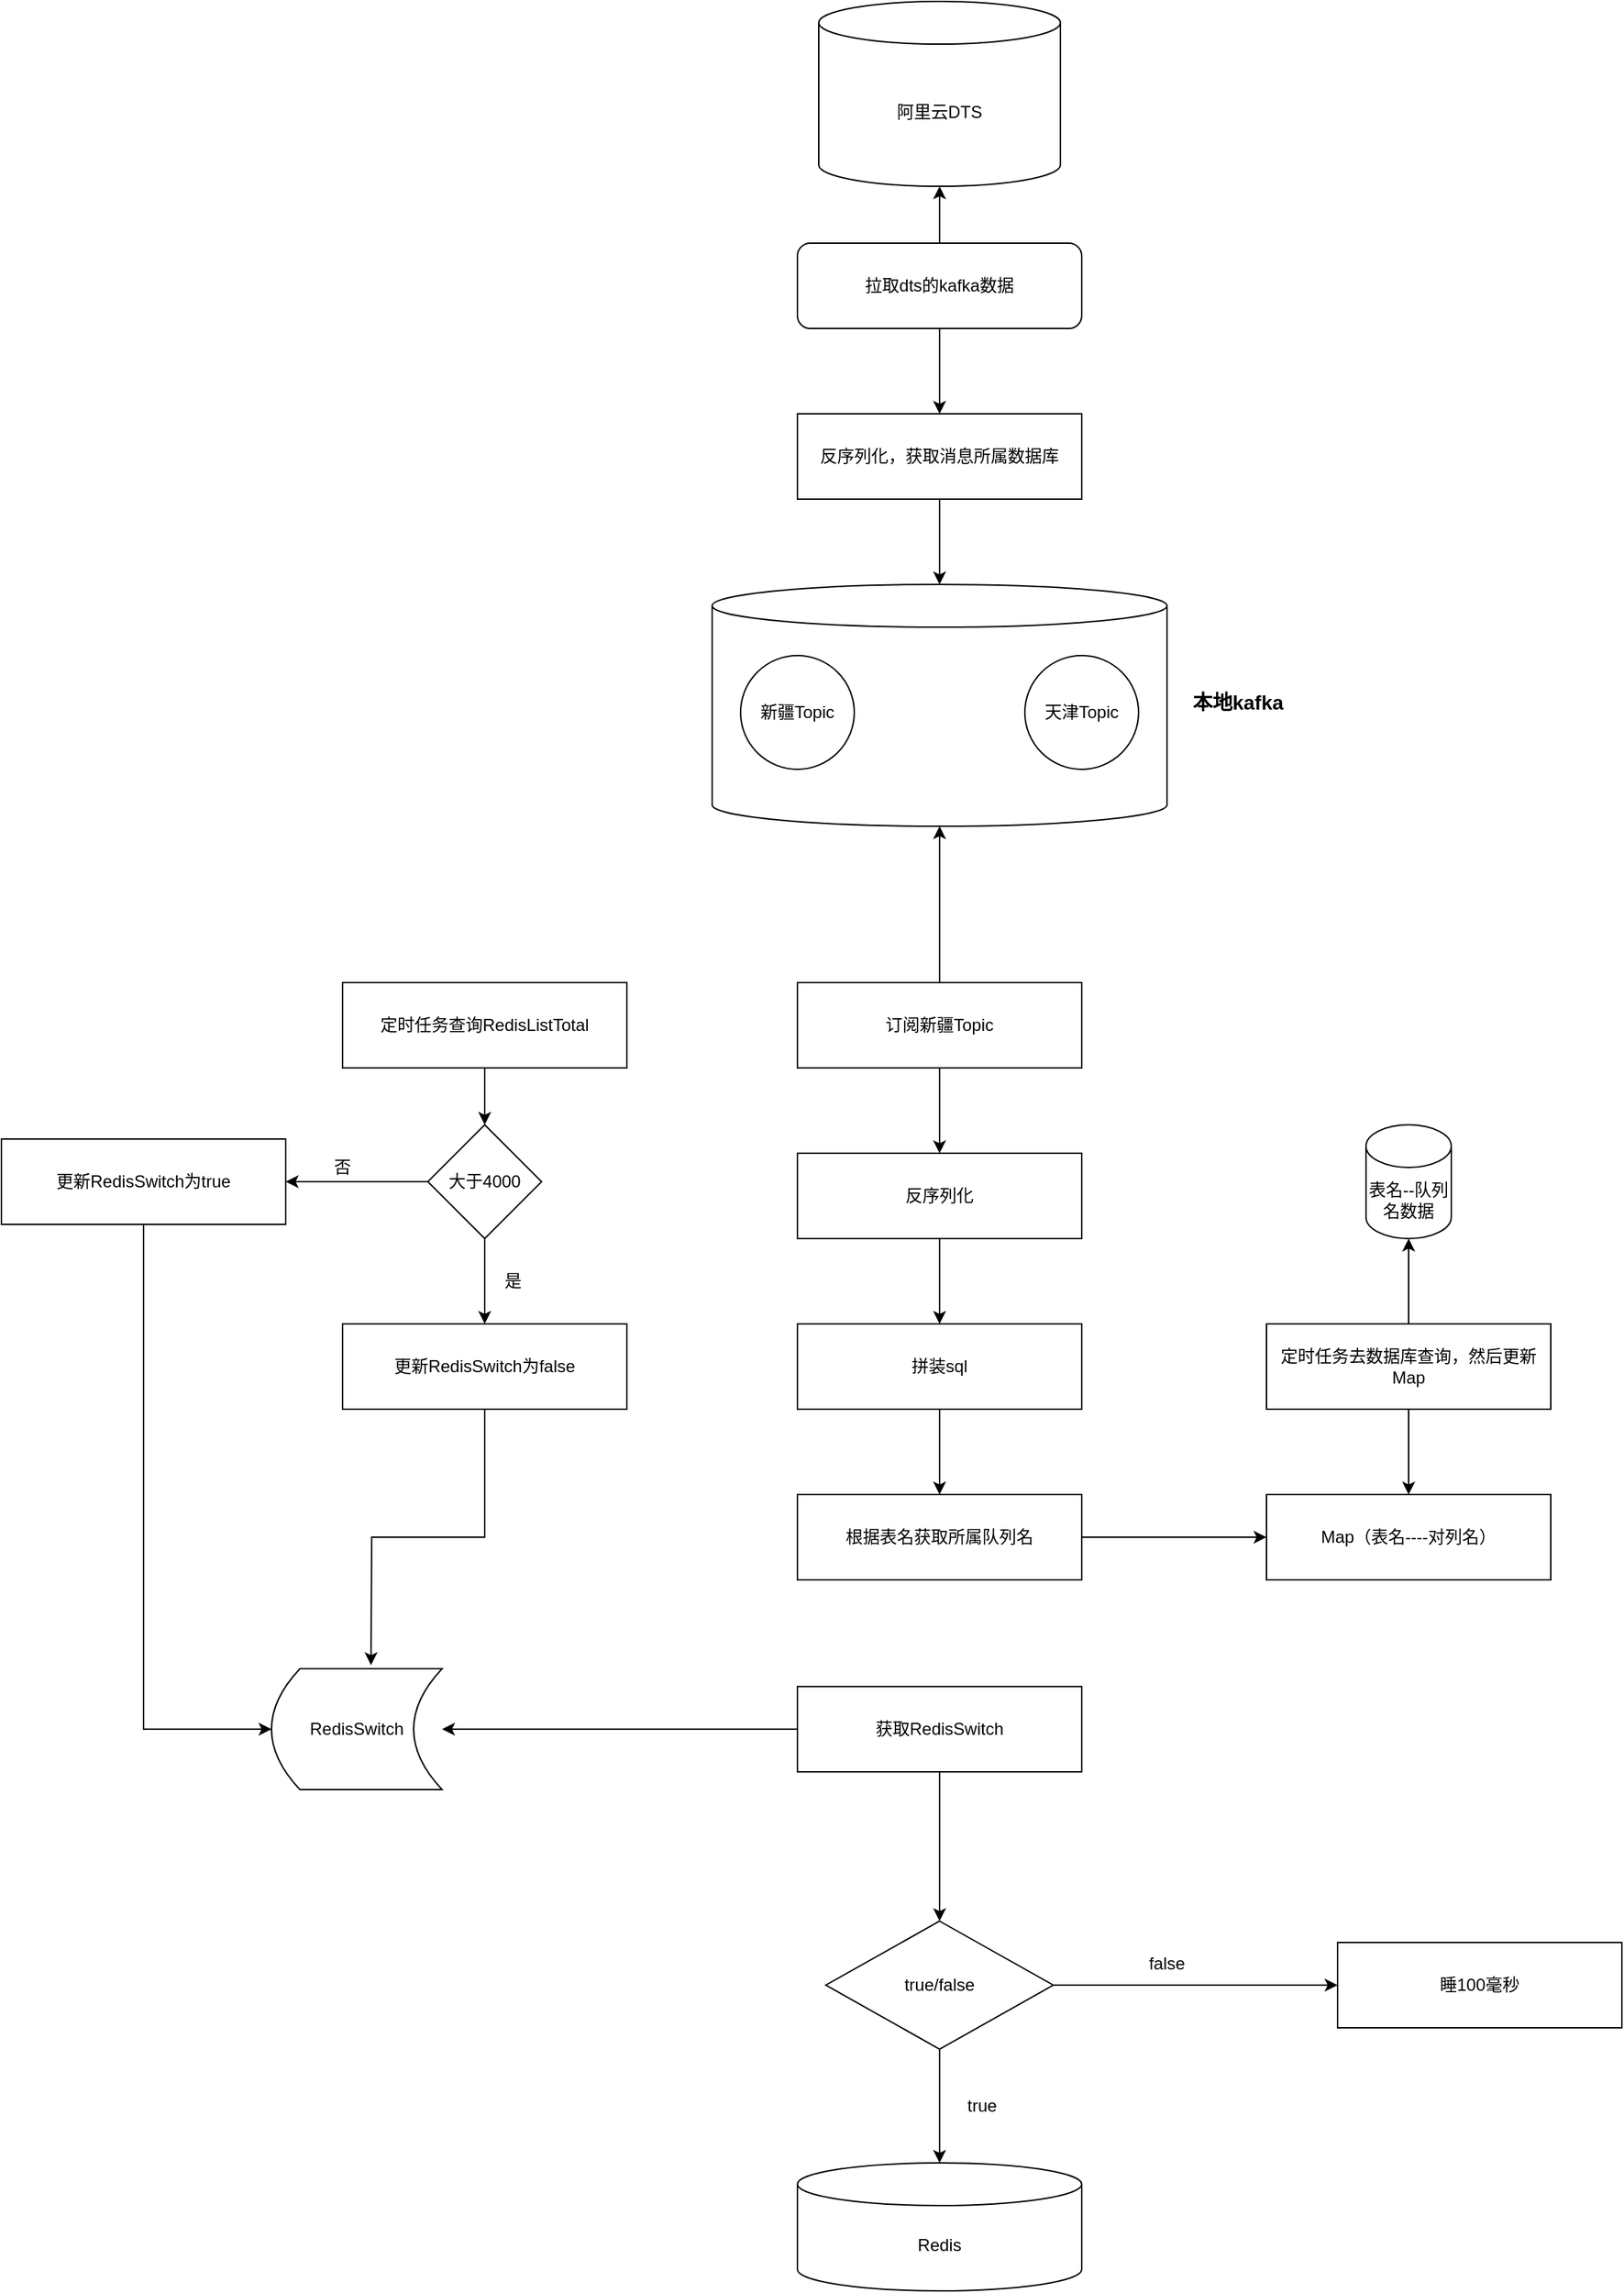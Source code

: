 <mxfile version="13.10.2" type="github"><diagram id="xaqxg2Farh_HcrDXdNea" name="Page-1"><mxGraphModel dx="1865" dy="548" grid="1" gridSize="10" guides="1" tooltips="1" connect="1" arrows="1" fold="1" page="1" pageScale="1" pageWidth="827" pageHeight="1169" math="0" shadow="0"><root><mxCell id="0"/><mxCell id="1" parent="0"/><mxCell id="Re3U-acYbqD1VZvPbJbH-1" value="阿里云DTS" style="shape=cylinder3;whiteSpace=wrap;html=1;boundedLbl=1;backgroundOutline=1;size=15;" vertex="1" parent="1"><mxGeometry x="335" y="30" width="170" height="130" as="geometry"/></mxCell><mxCell id="Re3U-acYbqD1VZvPbJbH-3" style="edgeStyle=orthogonalEdgeStyle;rounded=0;orthogonalLoop=1;jettySize=auto;html=1;entryX=0.5;entryY=1;entryDx=0;entryDy=0;entryPerimeter=0;" edge="1" parent="1" source="Re3U-acYbqD1VZvPbJbH-2" target="Re3U-acYbqD1VZvPbJbH-1"><mxGeometry relative="1" as="geometry"/></mxCell><mxCell id="Re3U-acYbqD1VZvPbJbH-5" style="edgeStyle=orthogonalEdgeStyle;rounded=0;orthogonalLoop=1;jettySize=auto;html=1;exitX=0.5;exitY=1;exitDx=0;exitDy=0;entryX=0.5;entryY=0;entryDx=0;entryDy=0;" edge="1" parent="1" source="Re3U-acYbqD1VZvPbJbH-2" target="Re3U-acYbqD1VZvPbJbH-4"><mxGeometry relative="1" as="geometry"/></mxCell><mxCell id="Re3U-acYbqD1VZvPbJbH-2" value="拉取dts的kafka数据" style="rounded=1;whiteSpace=wrap;html=1;" vertex="1" parent="1"><mxGeometry x="320" y="200" width="200" height="60" as="geometry"/></mxCell><object label="" id="Re3U-acYbqD1VZvPbJbH-8"><mxCell style="edgeStyle=orthogonalEdgeStyle;rounded=0;orthogonalLoop=1;jettySize=auto;html=1;exitX=0.5;exitY=1;exitDx=0;exitDy=0;entryX=0.5;entryY=0;entryDx=0;entryDy=0;entryPerimeter=0;" edge="1" parent="1" source="Re3U-acYbqD1VZvPbJbH-4" target="Re3U-acYbqD1VZvPbJbH-7"><mxGeometry relative="1" as="geometry"/></mxCell></object><mxCell id="Re3U-acYbqD1VZvPbJbH-4" value="反序列化，获取消息所属数据库" style="rounded=0;whiteSpace=wrap;html=1;" vertex="1" parent="1"><mxGeometry x="320" y="320" width="200" height="60" as="geometry"/></mxCell><mxCell id="Re3U-acYbqD1VZvPbJbH-7" value="" style="shape=cylinder3;whiteSpace=wrap;html=1;boundedLbl=1;backgroundOutline=1;size=15;" vertex="1" parent="1"><mxGeometry x="260" y="440" width="320" height="170" as="geometry"/></mxCell><mxCell id="Re3U-acYbqD1VZvPbJbH-12" value="新疆Topic" style="ellipse;whiteSpace=wrap;html=1;aspect=fixed;" vertex="1" parent="1"><mxGeometry x="280" y="490" width="80" height="80" as="geometry"/></mxCell><mxCell id="Re3U-acYbqD1VZvPbJbH-13" value="天津Topic" style="ellipse;whiteSpace=wrap;html=1;aspect=fixed;" vertex="1" parent="1"><mxGeometry x="480" y="490" width="80" height="80" as="geometry"/></mxCell><mxCell id="Re3U-acYbqD1VZvPbJbH-14" value="&lt;b&gt;&lt;font style=&quot;font-size: 14px&quot;&gt;本地kafka&lt;/font&gt;&lt;/b&gt;" style="text;html=1;strokeColor=none;fillColor=none;align=center;verticalAlign=middle;whiteSpace=wrap;rounded=0;" vertex="1" parent="1"><mxGeometry x="590" y="510" width="80" height="25" as="geometry"/></mxCell><mxCell id="Re3U-acYbqD1VZvPbJbH-17" style="edgeStyle=orthogonalEdgeStyle;rounded=0;orthogonalLoop=1;jettySize=auto;html=1;exitX=0.5;exitY=0;exitDx=0;exitDy=0;entryX=0.5;entryY=1;entryDx=0;entryDy=0;entryPerimeter=0;" edge="1" parent="1" source="Re3U-acYbqD1VZvPbJbH-16" target="Re3U-acYbqD1VZvPbJbH-7"><mxGeometry relative="1" as="geometry"/></mxCell><mxCell id="Re3U-acYbqD1VZvPbJbH-19" value="" style="edgeStyle=orthogonalEdgeStyle;rounded=0;orthogonalLoop=1;jettySize=auto;html=1;" edge="1" parent="1" source="Re3U-acYbqD1VZvPbJbH-16" target="Re3U-acYbqD1VZvPbJbH-18"><mxGeometry relative="1" as="geometry"/></mxCell><mxCell id="Re3U-acYbqD1VZvPbJbH-16" value="订阅新疆Topic" style="rounded=0;whiteSpace=wrap;html=1;" vertex="1" parent="1"><mxGeometry x="320" y="720" width="200" height="60" as="geometry"/></mxCell><mxCell id="Re3U-acYbqD1VZvPbJbH-21" value="" style="edgeStyle=orthogonalEdgeStyle;rounded=0;orthogonalLoop=1;jettySize=auto;html=1;" edge="1" parent="1" source="Re3U-acYbqD1VZvPbJbH-18" target="Re3U-acYbqD1VZvPbJbH-20"><mxGeometry relative="1" as="geometry"/></mxCell><mxCell id="Re3U-acYbqD1VZvPbJbH-18" value="反序列化" style="rounded=0;whiteSpace=wrap;html=1;" vertex="1" parent="1"><mxGeometry x="320" y="840" width="200" height="60" as="geometry"/></mxCell><mxCell id="Re3U-acYbqD1VZvPbJbH-24" value="" style="edgeStyle=orthogonalEdgeStyle;rounded=0;orthogonalLoop=1;jettySize=auto;html=1;" edge="1" parent="1" source="Re3U-acYbqD1VZvPbJbH-20" target="Re3U-acYbqD1VZvPbJbH-22"><mxGeometry relative="1" as="geometry"/></mxCell><mxCell id="Re3U-acYbqD1VZvPbJbH-20" value="拼装sql" style="rounded=0;whiteSpace=wrap;html=1;" vertex="1" parent="1"><mxGeometry x="320" y="960" width="200" height="60" as="geometry"/></mxCell><mxCell id="Re3U-acYbqD1VZvPbJbH-25" style="edgeStyle=orthogonalEdgeStyle;rounded=0;orthogonalLoop=1;jettySize=auto;html=1;exitX=1;exitY=0.5;exitDx=0;exitDy=0;" edge="1" parent="1" source="Re3U-acYbqD1VZvPbJbH-22"><mxGeometry relative="1" as="geometry"><mxPoint x="650" y="1110" as="targetPoint"/></mxGeometry></mxCell><mxCell id="Re3U-acYbqD1VZvPbJbH-22" value="根据表名获取所属队列名" style="rounded=0;whiteSpace=wrap;html=1;" vertex="1" parent="1"><mxGeometry x="320" y="1080" width="200" height="60" as="geometry"/></mxCell><mxCell id="Re3U-acYbqD1VZvPbJbH-23" value="睡100毫秒" style="rounded=0;whiteSpace=wrap;html=1;" vertex="1" parent="1"><mxGeometry x="700" y="1395" width="200" height="60" as="geometry"/></mxCell><mxCell id="Re3U-acYbqD1VZvPbJbH-26" value="Map（表名----对列名）" style="rounded=0;whiteSpace=wrap;html=1;" vertex="1" parent="1"><mxGeometry x="650" y="1080" width="200" height="60" as="geometry"/></mxCell><mxCell id="Re3U-acYbqD1VZvPbJbH-27" value="表名--队列名数据" style="shape=cylinder3;whiteSpace=wrap;html=1;boundedLbl=1;backgroundOutline=1;size=15;" vertex="1" parent="1"><mxGeometry x="720" y="820" width="60" height="80" as="geometry"/></mxCell><mxCell id="Re3U-acYbqD1VZvPbJbH-29" value="" style="edgeStyle=orthogonalEdgeStyle;rounded=0;orthogonalLoop=1;jettySize=auto;html=1;" edge="1" parent="1" source="Re3U-acYbqD1VZvPbJbH-28" target="Re3U-acYbqD1VZvPbJbH-27"><mxGeometry relative="1" as="geometry"/></mxCell><mxCell id="Re3U-acYbqD1VZvPbJbH-30" value="" style="edgeStyle=orthogonalEdgeStyle;rounded=0;orthogonalLoop=1;jettySize=auto;html=1;" edge="1" parent="1" source="Re3U-acYbqD1VZvPbJbH-28" target="Re3U-acYbqD1VZvPbJbH-26"><mxGeometry relative="1" as="geometry"/></mxCell><mxCell id="Re3U-acYbqD1VZvPbJbH-28" value="定时任务去数据库查询，然后更新Map" style="rounded=0;whiteSpace=wrap;html=1;" vertex="1" parent="1"><mxGeometry x="650" y="960" width="200" height="60" as="geometry"/></mxCell><mxCell id="Re3U-acYbqD1VZvPbJbH-31" value="Redis" style="shape=cylinder3;whiteSpace=wrap;html=1;boundedLbl=1;backgroundOutline=1;size=15;" vertex="1" parent="1"><mxGeometry x="320" y="1550" width="200" height="90" as="geometry"/></mxCell><mxCell id="Re3U-acYbqD1VZvPbJbH-35" style="edgeStyle=orthogonalEdgeStyle;rounded=0;orthogonalLoop=1;jettySize=auto;html=1;exitX=0.5;exitY=1;exitDx=0;exitDy=0;entryX=0.5;entryY=0;entryDx=0;entryDy=0;entryPerimeter=0;" edge="1" parent="1" source="Re3U-acYbqD1VZvPbJbH-33" target="Re3U-acYbqD1VZvPbJbH-31"><mxGeometry relative="1" as="geometry"/></mxCell><mxCell id="Re3U-acYbqD1VZvPbJbH-61" style="edgeStyle=orthogonalEdgeStyle;rounded=0;orthogonalLoop=1;jettySize=auto;html=1;exitX=1;exitY=0.5;exitDx=0;exitDy=0;entryX=0;entryY=0.5;entryDx=0;entryDy=0;" edge="1" parent="1" source="Re3U-acYbqD1VZvPbJbH-33" target="Re3U-acYbqD1VZvPbJbH-23"><mxGeometry relative="1" as="geometry"/></mxCell><mxCell id="Re3U-acYbqD1VZvPbJbH-33" value="true/false" style="rhombus;whiteSpace=wrap;html=1;" vertex="1" parent="1"><mxGeometry x="340" y="1380" width="160" height="90" as="geometry"/></mxCell><mxCell id="Re3U-acYbqD1VZvPbJbH-45" value="" style="edgeStyle=orthogonalEdgeStyle;rounded=0;orthogonalLoop=1;jettySize=auto;html=1;" edge="1" parent="1" source="Re3U-acYbqD1VZvPbJbH-37" target="Re3U-acYbqD1VZvPbJbH-39"><mxGeometry relative="1" as="geometry"/></mxCell><mxCell id="Re3U-acYbqD1VZvPbJbH-37" value="定时任务查询RedisListTotal" style="rounded=0;whiteSpace=wrap;html=1;" vertex="1" parent="1"><mxGeometry y="720" width="200" height="60" as="geometry"/></mxCell><mxCell id="Re3U-acYbqD1VZvPbJbH-58" style="edgeStyle=orthogonalEdgeStyle;rounded=0;orthogonalLoop=1;jettySize=auto;html=1;" edge="1" parent="1" source="Re3U-acYbqD1VZvPbJbH-38" target="Re3U-acYbqD1VZvPbJbH-53"><mxGeometry relative="1" as="geometry"/></mxCell><mxCell id="Re3U-acYbqD1VZvPbJbH-63" style="edgeStyle=orthogonalEdgeStyle;rounded=0;orthogonalLoop=1;jettySize=auto;html=1;entryX=0.5;entryY=0;entryDx=0;entryDy=0;" edge="1" parent="1" source="Re3U-acYbqD1VZvPbJbH-38" target="Re3U-acYbqD1VZvPbJbH-33"><mxGeometry relative="1" as="geometry"/></mxCell><mxCell id="Re3U-acYbqD1VZvPbJbH-38" value="获取RedisSwitch" style="rounded=0;whiteSpace=wrap;html=1;" vertex="1" parent="1"><mxGeometry x="320" y="1215" width="200" height="60" as="geometry"/></mxCell><mxCell id="Re3U-acYbqD1VZvPbJbH-46" value="" style="edgeStyle=orthogonalEdgeStyle;rounded=0;orthogonalLoop=1;jettySize=auto;html=1;" edge="1" parent="1" source="Re3U-acYbqD1VZvPbJbH-39" target="Re3U-acYbqD1VZvPbJbH-41"><mxGeometry relative="1" as="geometry"/></mxCell><mxCell id="Re3U-acYbqD1VZvPbJbH-51" value="" style="edgeStyle=orthogonalEdgeStyle;rounded=0;orthogonalLoop=1;jettySize=auto;html=1;" edge="1" parent="1" source="Re3U-acYbqD1VZvPbJbH-39" target="Re3U-acYbqD1VZvPbJbH-50"><mxGeometry relative="1" as="geometry"/></mxCell><mxCell id="Re3U-acYbqD1VZvPbJbH-39" value="大于4000" style="rhombus;whiteSpace=wrap;html=1;" vertex="1" parent="1"><mxGeometry x="60" y="820" width="80" height="80" as="geometry"/></mxCell><mxCell id="Re3U-acYbqD1VZvPbJbH-59" style="edgeStyle=orthogonalEdgeStyle;rounded=0;orthogonalLoop=1;jettySize=auto;html=1;" edge="1" parent="1" source="Re3U-acYbqD1VZvPbJbH-41"><mxGeometry relative="1" as="geometry"><mxPoint x="20" y="1200" as="targetPoint"/></mxGeometry></mxCell><mxCell id="Re3U-acYbqD1VZvPbJbH-41" value="更新RedisSwitch为false" style="rounded=0;whiteSpace=wrap;html=1;" vertex="1" parent="1"><mxGeometry y="960" width="200" height="60" as="geometry"/></mxCell><mxCell id="Re3U-acYbqD1VZvPbJbH-48" value="是" style="text;html=1;strokeColor=none;fillColor=none;align=center;verticalAlign=middle;whiteSpace=wrap;rounded=0;" vertex="1" parent="1"><mxGeometry x="100" y="920" width="40" height="20" as="geometry"/></mxCell><mxCell id="Re3U-acYbqD1VZvPbJbH-60" style="edgeStyle=orthogonalEdgeStyle;rounded=0;orthogonalLoop=1;jettySize=auto;html=1;entryX=0;entryY=0.5;entryDx=0;entryDy=0;" edge="1" parent="1" source="Re3U-acYbqD1VZvPbJbH-50" target="Re3U-acYbqD1VZvPbJbH-53"><mxGeometry relative="1" as="geometry"/></mxCell><mxCell id="Re3U-acYbqD1VZvPbJbH-50" value="更新RedisSwitch为true" style="rounded=0;whiteSpace=wrap;html=1;" vertex="1" parent="1"><mxGeometry x="-240" y="830" width="200" height="60" as="geometry"/></mxCell><mxCell id="Re3U-acYbqD1VZvPbJbH-52" value="否" style="text;html=1;strokeColor=none;fillColor=none;align=center;verticalAlign=middle;whiteSpace=wrap;rounded=0;" vertex="1" parent="1"><mxGeometry x="-20" y="840" width="40" height="20" as="geometry"/></mxCell><mxCell id="Re3U-acYbqD1VZvPbJbH-53" value="RedisSwitch" style="shape=dataStorage;whiteSpace=wrap;html=1;fixedSize=1;" vertex="1" parent="1"><mxGeometry x="-50" y="1202.5" width="120" height="85" as="geometry"/></mxCell><mxCell id="Re3U-acYbqD1VZvPbJbH-62" value="false" style="text;html=1;strokeColor=none;fillColor=none;align=center;verticalAlign=middle;whiteSpace=wrap;rounded=0;" vertex="1" parent="1"><mxGeometry x="560" y="1400" width="40" height="20" as="geometry"/></mxCell><mxCell id="Re3U-acYbqD1VZvPbJbH-64" value="true" style="text;html=1;strokeColor=none;fillColor=none;align=center;verticalAlign=middle;whiteSpace=wrap;rounded=0;" vertex="1" parent="1"><mxGeometry x="430" y="1500" width="40" height="20" as="geometry"/></mxCell></root></mxGraphModel></diagram></mxfile>